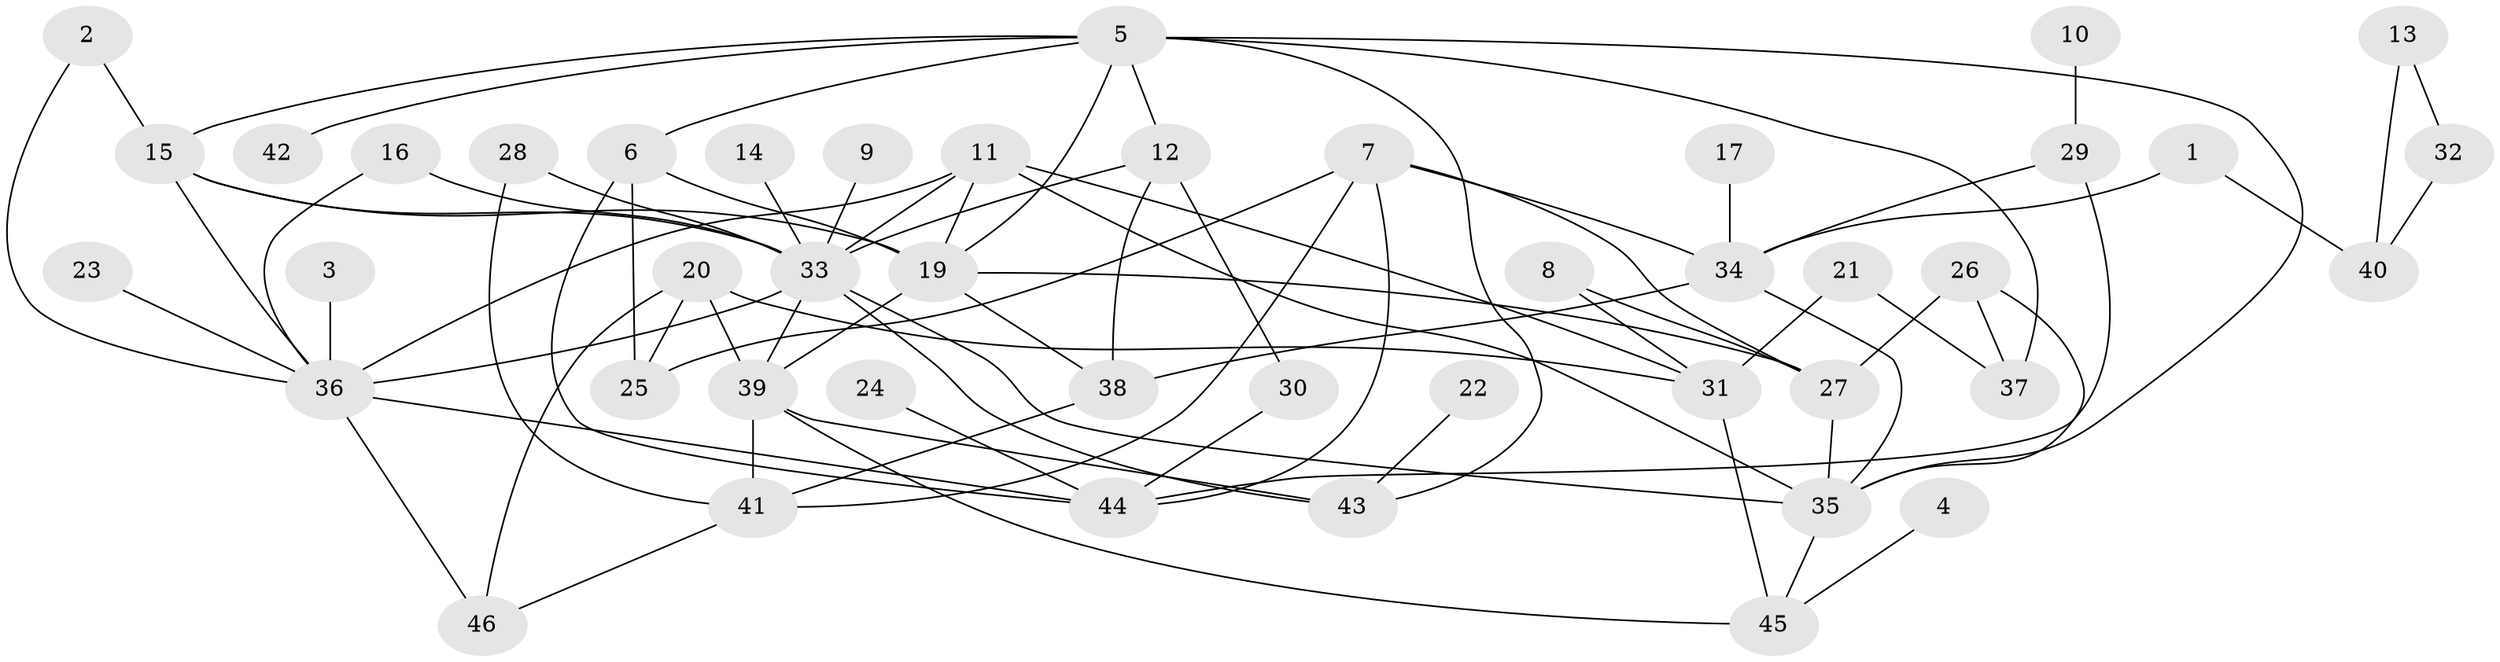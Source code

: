 // original degree distribution, {6: 0.053763440860215055, 4: 0.1827956989247312, 2: 0.2903225806451613, 1: 0.1935483870967742, 5: 0.06451612903225806, 3: 0.1827956989247312, 0: 0.021505376344086023, 7: 0.010752688172043012}
// Generated by graph-tools (version 1.1) at 2025/49/03/09/25 03:49:13]
// undirected, 45 vertices, 80 edges
graph export_dot {
graph [start="1"]
  node [color=gray90,style=filled];
  1;
  2;
  3;
  4;
  5;
  6;
  7;
  8;
  9;
  10;
  11;
  12;
  13;
  14;
  15;
  16;
  17;
  19;
  20;
  21;
  22;
  23;
  24;
  25;
  26;
  27;
  28;
  29;
  30;
  31;
  32;
  33;
  34;
  35;
  36;
  37;
  38;
  39;
  40;
  41;
  42;
  43;
  44;
  45;
  46;
  1 -- 34 [weight=1.0];
  1 -- 40 [weight=1.0];
  2 -- 15 [weight=1.0];
  2 -- 36 [weight=1.0];
  3 -- 36 [weight=1.0];
  4 -- 45 [weight=1.0];
  5 -- 6 [weight=1.0];
  5 -- 12 [weight=1.0];
  5 -- 15 [weight=1.0];
  5 -- 19 [weight=1.0];
  5 -- 35 [weight=1.0];
  5 -- 37 [weight=1.0];
  5 -- 42 [weight=1.0];
  5 -- 43 [weight=1.0];
  6 -- 19 [weight=1.0];
  6 -- 25 [weight=1.0];
  6 -- 44 [weight=1.0];
  7 -- 25 [weight=1.0];
  7 -- 27 [weight=1.0];
  7 -- 34 [weight=1.0];
  7 -- 41 [weight=1.0];
  7 -- 44 [weight=1.0];
  8 -- 27 [weight=1.0];
  8 -- 31 [weight=1.0];
  9 -- 33 [weight=1.0];
  10 -- 29 [weight=1.0];
  11 -- 19 [weight=1.0];
  11 -- 31 [weight=1.0];
  11 -- 33 [weight=1.0];
  11 -- 35 [weight=1.0];
  11 -- 36 [weight=1.0];
  12 -- 30 [weight=1.0];
  12 -- 33 [weight=1.0];
  12 -- 38 [weight=1.0];
  13 -- 32 [weight=1.0];
  13 -- 40 [weight=1.0];
  14 -- 33 [weight=2.0];
  15 -- 19 [weight=1.0];
  15 -- 33 [weight=1.0];
  15 -- 36 [weight=1.0];
  16 -- 33 [weight=1.0];
  16 -- 36 [weight=1.0];
  17 -- 34 [weight=1.0];
  19 -- 27 [weight=1.0];
  19 -- 38 [weight=1.0];
  19 -- 39 [weight=1.0];
  20 -- 25 [weight=1.0];
  20 -- 31 [weight=1.0];
  20 -- 39 [weight=1.0];
  20 -- 46 [weight=1.0];
  21 -- 31 [weight=1.0];
  21 -- 37 [weight=1.0];
  22 -- 43 [weight=1.0];
  23 -- 36 [weight=1.0];
  24 -- 44 [weight=1.0];
  26 -- 27 [weight=1.0];
  26 -- 35 [weight=1.0];
  26 -- 37 [weight=1.0];
  27 -- 35 [weight=1.0];
  28 -- 33 [weight=1.0];
  28 -- 41 [weight=1.0];
  29 -- 34 [weight=1.0];
  29 -- 44 [weight=1.0];
  30 -- 44 [weight=1.0];
  31 -- 45 [weight=1.0];
  32 -- 40 [weight=1.0];
  33 -- 35 [weight=1.0];
  33 -- 36 [weight=1.0];
  33 -- 39 [weight=1.0];
  33 -- 43 [weight=1.0];
  34 -- 35 [weight=1.0];
  34 -- 38 [weight=1.0];
  35 -- 45 [weight=1.0];
  36 -- 44 [weight=1.0];
  36 -- 46 [weight=1.0];
  38 -- 41 [weight=1.0];
  39 -- 41 [weight=1.0];
  39 -- 43 [weight=1.0];
  39 -- 45 [weight=1.0];
  41 -- 46 [weight=1.0];
}
